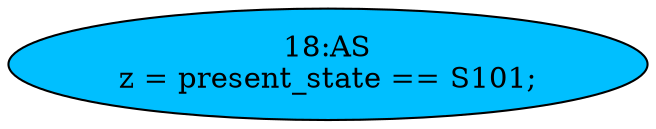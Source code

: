 strict digraph "" {
	node [label="\N"];
	"18:AS"	[ast="<pyverilog.vparser.ast.Assign object at 0x7f0413c9ad90>",
		def_var="['z']",
		fillcolor=deepskyblue,
		label="18:AS
z = present_state == S101;",
		statements="[]",
		style=filled,
		typ=Assign,
		use_var="['present_state']"];
}
